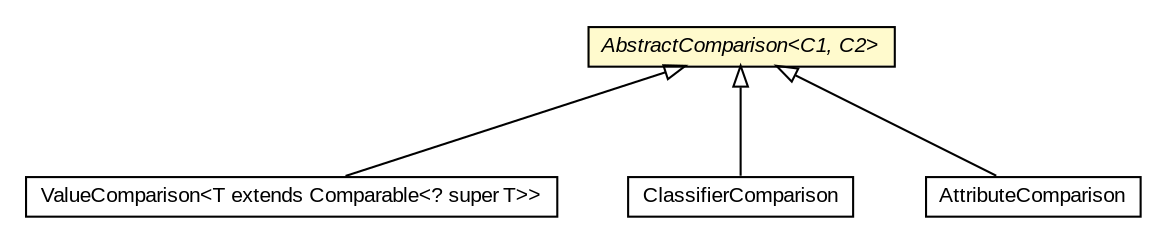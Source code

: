 #!/usr/local/bin/dot
#
# Class diagram 
# Generated by UMLGraph version 5.3 (http://www.umlgraph.org/)
#

digraph G {
	edge [fontname="arial",fontsize=10,labelfontname="arial",labelfontsize=10];
	node [fontname="arial",fontsize=10,shape=plaintext];
	nodesep=0.25;
	ranksep=0.5;
	// context.arch.discoverer.query.comparison.ValueComparison<T extends java.lang.Comparable<? super T>>
	c91546 [label=<<table title="context.arch.discoverer.query.comparison.ValueComparison" border="0" cellborder="1" cellspacing="0" cellpadding="2" port="p" href="./ValueComparison.html">
		<tr><td><table border="0" cellspacing="0" cellpadding="1">
<tr><td align="center" balign="center"> ValueComparison&lt;T extends Comparable&lt;? super T&gt;&gt; </td></tr>
		</table></td></tr>
		</table>>, fontname="arial", fontcolor="black", fontsize=10.0];
	// context.arch.discoverer.query.comparison.ClassifierComparison
	c91549 [label=<<table title="context.arch.discoverer.query.comparison.ClassifierComparison" border="0" cellborder="1" cellspacing="0" cellpadding="2" port="p" href="./ClassifierComparison.html">
		<tr><td><table border="0" cellspacing="0" cellpadding="1">
<tr><td align="center" balign="center"> ClassifierComparison </td></tr>
		</table></td></tr>
		</table>>, fontname="arial", fontcolor="black", fontsize=10.0];
	// context.arch.discoverer.query.comparison.AttributeComparison
	c91550 [label=<<table title="context.arch.discoverer.query.comparison.AttributeComparison" border="0" cellborder="1" cellspacing="0" cellpadding="2" port="p" href="./AttributeComparison.html">
		<tr><td><table border="0" cellspacing="0" cellpadding="1">
<tr><td align="center" balign="center"> AttributeComparison </td></tr>
		</table></td></tr>
		</table>>, fontname="arial", fontcolor="black", fontsize=10.0];
	// context.arch.discoverer.query.comparison.AbstractComparison<C1, C2>
	c91552 [label=<<table title="context.arch.discoverer.query.comparison.AbstractComparison" border="0" cellborder="1" cellspacing="0" cellpadding="2" port="p" bgcolor="lemonChiffon" href="./AbstractComparison.html">
		<tr><td><table border="0" cellspacing="0" cellpadding="1">
<tr><td align="center" balign="center"><font face="arial italic"> AbstractComparison&lt;C1, C2&gt; </font></td></tr>
		</table></td></tr>
		</table>>, fontname="arial", fontcolor="black", fontsize=10.0];
	//context.arch.discoverer.query.comparison.ValueComparison<T extends java.lang.Comparable<? super T>> extends context.arch.discoverer.query.comparison.AbstractComparison<T, T>
	c91552:p -> c91546:p [dir=back,arrowtail=empty];
	//context.arch.discoverer.query.comparison.ClassifierComparison extends context.arch.discoverer.query.comparison.AbstractComparison<context.arch.discoverer.query.ClassifierWrapper, context.arch.discoverer.ComponentDescription>
	c91552:p -> c91549:p [dir=back,arrowtail=empty];
	//context.arch.discoverer.query.comparison.AttributeComparison extends context.arch.discoverer.query.comparison.AbstractComparison<context.arch.storage.AttributeNameValue<?>, context.arch.storage.AttributeNameValue<?>>
	c91552:p -> c91550:p [dir=back,arrowtail=empty];
}

